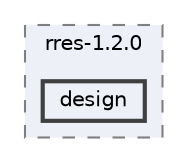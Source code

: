 digraph "techstorm/lib/rres-1.2.0/rres-1.2.0/design"
{
 // LATEX_PDF_SIZE
  bgcolor="transparent";
  edge [fontname=Helvetica,fontsize=10,labelfontname=Helvetica,labelfontsize=10];
  node [fontname=Helvetica,fontsize=10,shape=box,height=0.2,width=0.4];
  compound=true
  subgraph clusterdir_63f1d5203cf255d86d2500401ae86146 {
    graph [ bgcolor="#edf0f7", pencolor="grey50", label="rres-1.2.0", fontname=Helvetica,fontsize=10 style="filled,dashed", URL="dir_63f1d5203cf255d86d2500401ae86146.html",tooltip=""]
  dir_0e00f78520ecbd9a7cebe81373f4f7e9 [label="design", fillcolor="#edf0f7", color="grey25", style="filled,bold", URL="dir_0e00f78520ecbd9a7cebe81373f4f7e9.html",tooltip=""];
  }
}
